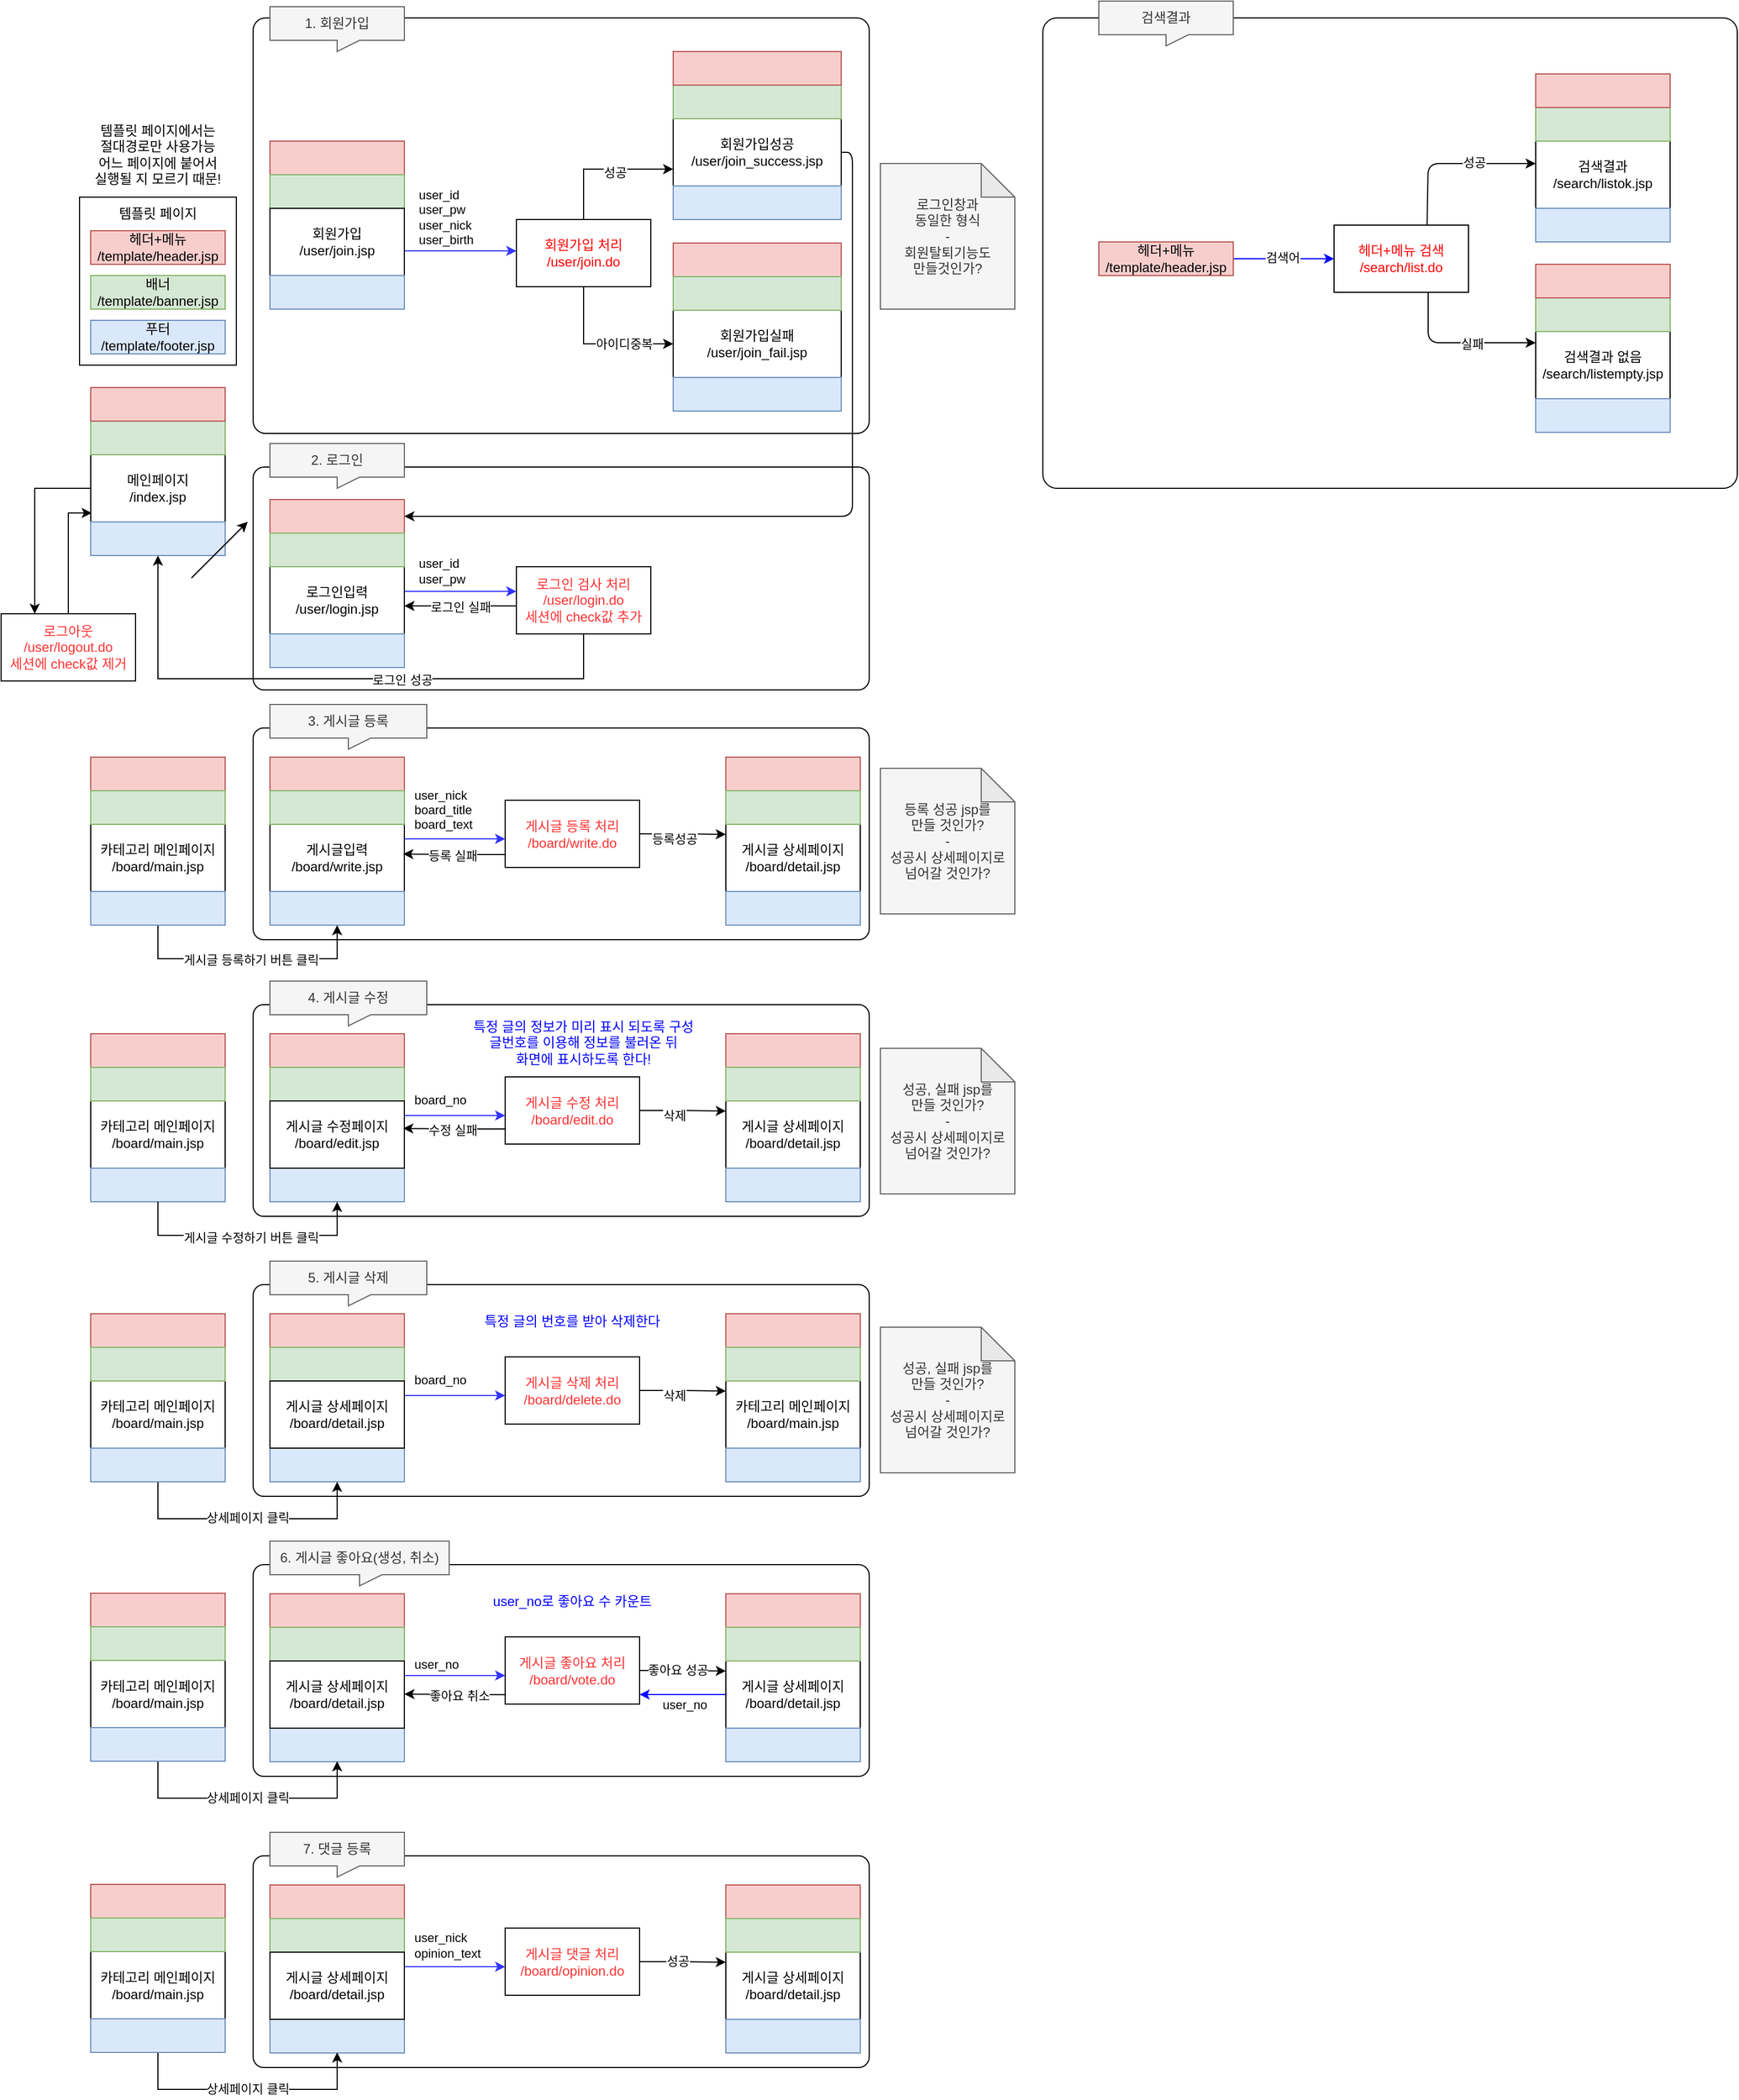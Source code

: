 <mxfile version="14.1.9" type="github">
  <diagram id="ZsBfRqcbH99QROAvJv4S" name="Page-1">
    <mxGraphModel dx="1248" dy="706" grid="1" gridSize="10" guides="1" tooltips="1" connect="1" arrows="1" fold="1" page="1" pageScale="1" pageWidth="1654" pageHeight="2336" math="0" shadow="0">
      <root>
        <mxCell id="0" />
        <mxCell id="1" parent="0" />
        <mxCell id="gZ8JV7jaEIuzKvq_sZsB-1" value="" style="rounded=0;whiteSpace=wrap;html=1;" parent="1" vertex="1">
          <mxGeometry x="100" y="190" width="140" height="150" as="geometry" />
        </mxCell>
        <mxCell id="gZ8JV7jaEIuzKvq_sZsB-2" value="헤더+메뉴&lt;br&gt;/template/header.jsp" style="rounded=0;whiteSpace=wrap;html=1;fillColor=#f8cecc;strokeColor=#b85450;" parent="1" vertex="1">
          <mxGeometry x="110" y="220" width="120" height="30" as="geometry" />
        </mxCell>
        <mxCell id="gZ8JV7jaEIuzKvq_sZsB-3" value="배너&lt;br&gt;/template/banner.jsp" style="rounded=0;whiteSpace=wrap;html=1;fillColor=#d5e8d4;strokeColor=#82b366;" parent="1" vertex="1">
          <mxGeometry x="110" y="260" width="120" height="30" as="geometry" />
        </mxCell>
        <mxCell id="gZ8JV7jaEIuzKvq_sZsB-4" value="푸터&lt;br&gt;/template/footer.jsp" style="rounded=0;whiteSpace=wrap;html=1;fillColor=#dae8fc;strokeColor=#6c8ebf;" parent="1" vertex="1">
          <mxGeometry x="110" y="300" width="120" height="30" as="geometry" />
        </mxCell>
        <mxCell id="gZ8JV7jaEIuzKvq_sZsB-5" value="템플릿 페이지" style="text;html=1;strokeColor=none;fillColor=none;align=center;verticalAlign=middle;whiteSpace=wrap;rounded=0;" parent="1" vertex="1">
          <mxGeometry x="130" y="195" width="80" height="20" as="geometry" />
        </mxCell>
        <mxCell id="gZ8JV7jaEIuzKvq_sZsB-6" value="템플릿 페이지에서는 &lt;br&gt;절대경로만 사용가능&lt;br&gt;어느 페이지에 붙어서&lt;br&gt;실행될 지 모르기 때문!" style="text;html=1;strokeColor=none;fillColor=none;align=center;verticalAlign=middle;whiteSpace=wrap;rounded=0;" parent="1" vertex="1">
          <mxGeometry x="100" y="120" width="140" height="64" as="geometry" />
        </mxCell>
        <mxCell id="gZ8JV7jaEIuzKvq_sZsB-26" value="" style="rounded=1;whiteSpace=wrap;html=1;strokeColor=#000000;fontColor=#000000;align=left;arcSize=5;" parent="1" vertex="1">
          <mxGeometry x="255" y="431" width="550" height="199" as="geometry" />
        </mxCell>
        <mxCell id="gZ8JV7jaEIuzKvq_sZsB-27" value="" style="rounded=1;whiteSpace=wrap;html=1;fontColor=#000000;align=left;arcSize=3;" parent="1" vertex="1">
          <mxGeometry x="255" y="30" width="550" height="371" as="geometry" />
        </mxCell>
        <mxCell id="Q_RiHQRkNLUOGxZIeMUj-3" style="edgeStyle=orthogonalEdgeStyle;rounded=0;orthogonalLoop=1;jettySize=auto;html=1;exitX=0;exitY=0.5;exitDx=0;exitDy=0;entryX=0.25;entryY=0;entryDx=0;entryDy=0;" parent="1" source="gZ8JV7jaEIuzKvq_sZsB-29" target="Q_RiHQRkNLUOGxZIeMUj-1" edge="1">
          <mxGeometry relative="1" as="geometry" />
        </mxCell>
        <mxCell id="gZ8JV7jaEIuzKvq_sZsB-29" value="메인페이지&lt;br&gt;/index.jsp" style="rounded=0;whiteSpace=wrap;html=1;" parent="1" vertex="1">
          <mxGeometry x="110" y="420" width="120" height="60" as="geometry" />
        </mxCell>
        <mxCell id="gZ8JV7jaEIuzKvq_sZsB-30" value="" style="edgeStyle=orthogonalEdgeStyle;rounded=0;orthogonalLoop=1;jettySize=auto;html=1;strokeColor=#3333FF;" parent="1" edge="1">
          <mxGeometry relative="1" as="geometry">
            <mxPoint x="390" y="238" as="sourcePoint" />
            <mxPoint x="490" y="238" as="targetPoint" />
          </mxGeometry>
        </mxCell>
        <mxCell id="gZ8JV7jaEIuzKvq_sZsB-31" value="user_id&lt;br&gt;user_pw&lt;br&gt;user_nick&lt;br&gt;user_birth" style="edgeLabel;html=1;align=left;verticalAlign=middle;resizable=0;points=[];" parent="gZ8JV7jaEIuzKvq_sZsB-30" vertex="1" connectable="0">
          <mxGeometry x="0.345" y="-1" relative="1" as="geometry">
            <mxPoint x="-56.9" y="-31" as="offset" />
          </mxGeometry>
        </mxCell>
        <mxCell id="gZ8JV7jaEIuzKvq_sZsB-33" value="" style="rounded=0;whiteSpace=wrap;html=1;fillColor=#d5e8d4;strokeColor=#82b366;" parent="1" vertex="1">
          <mxGeometry x="110" y="390" width="120" height="30" as="geometry" />
        </mxCell>
        <mxCell id="gZ8JV7jaEIuzKvq_sZsB-35" value="" style="rounded=0;whiteSpace=wrap;html=1;fillColor=#dae8fc;strokeColor=#6c8ebf;" parent="1" vertex="1">
          <mxGeometry x="110" y="480" width="120" height="30" as="geometry" />
        </mxCell>
        <mxCell id="gZ8JV7jaEIuzKvq_sZsB-40" value="" style="edgeStyle=orthogonalEdgeStyle;rounded=0;orthogonalLoop=1;jettySize=auto;html=1;fontColor=#000000;exitX=0.5;exitY=1;exitDx=0;exitDy=0;entryX=0;entryY=0.5;entryDx=0;entryDy=0;" parent="1" source="gZ8JV7jaEIuzKvq_sZsB-42" target="gZ8JV7jaEIuzKvq_sZsB-47" edge="1">
          <mxGeometry relative="1" as="geometry">
            <Array as="points">
              <mxPoint x="550" y="321" />
            </Array>
          </mxGeometry>
        </mxCell>
        <mxCell id="gZ8JV7jaEIuzKvq_sZsB-41" value="아이디중복" style="edgeLabel;html=1;align=center;verticalAlign=middle;resizable=0;points=[];fontColor=#000000;" parent="gZ8JV7jaEIuzKvq_sZsB-40" vertex="1" connectable="0">
          <mxGeometry x="0.397" relative="1" as="geometry">
            <mxPoint x="-4.45" as="offset" />
          </mxGeometry>
        </mxCell>
        <mxCell id="gZ8JV7jaEIuzKvq_sZsB-65" style="edgeStyle=orthogonalEdgeStyle;rounded=0;orthogonalLoop=1;jettySize=auto;html=1;exitX=0.5;exitY=0;exitDx=0;exitDy=0;entryX=0;entryY=0.75;entryDx=0;entryDy=0;" parent="1" source="gZ8JV7jaEIuzKvq_sZsB-42" target="gZ8JV7jaEIuzKvq_sZsB-44" edge="1">
          <mxGeometry relative="1" as="geometry" />
        </mxCell>
        <mxCell id="gZ8JV7jaEIuzKvq_sZsB-66" value="성공" style="edgeLabel;html=1;align=center;verticalAlign=middle;resizable=0;points=[];" parent="gZ8JV7jaEIuzKvq_sZsB-65" vertex="1" connectable="0">
          <mxGeometry x="0.168" y="-3" relative="1" as="geometry">
            <mxPoint as="offset" />
          </mxGeometry>
        </mxCell>
        <mxCell id="gZ8JV7jaEIuzKvq_sZsB-42" value="회원가입 처리&lt;br&gt;/user/join.do" style="rounded=0;whiteSpace=wrap;html=1;fontColor=#FF0000;" parent="1" vertex="1">
          <mxGeometry x="490" y="210" width="120" height="60" as="geometry" />
        </mxCell>
        <mxCell id="gZ8JV7jaEIuzKvq_sZsB-44" value="회원가입성공&lt;br&gt;/user/join_success.jsp" style="rounded=0;whiteSpace=wrap;html=1;" parent="1" vertex="1">
          <mxGeometry x="630" y="120" width="150" height="60" as="geometry" />
        </mxCell>
        <mxCell id="gZ8JV7jaEIuzKvq_sZsB-45" value="" style="rounded=0;whiteSpace=wrap;html=1;fillColor=#d5e8d4;strokeColor=#82b366;" parent="1" vertex="1">
          <mxGeometry x="630" y="90" width="150" height="30" as="geometry" />
        </mxCell>
        <mxCell id="gZ8JV7jaEIuzKvq_sZsB-46" value="" style="rounded=0;whiteSpace=wrap;html=1;fillColor=#dae8fc;strokeColor=#6c8ebf;" parent="1" vertex="1">
          <mxGeometry x="630" y="180" width="150" height="30" as="geometry" />
        </mxCell>
        <mxCell id="gZ8JV7jaEIuzKvq_sZsB-47" value="회원가입실패&lt;br&gt;/user/join_fail.jsp" style="rounded=0;whiteSpace=wrap;html=1;" parent="1" vertex="1">
          <mxGeometry x="630" y="291" width="150" height="60" as="geometry" />
        </mxCell>
        <mxCell id="gZ8JV7jaEIuzKvq_sZsB-48" value="" style="rounded=0;whiteSpace=wrap;html=1;fillColor=#f8cecc;strokeColor=#b85450;" parent="1" vertex="1">
          <mxGeometry x="630" y="231" width="150" height="30" as="geometry" />
        </mxCell>
        <mxCell id="gZ8JV7jaEIuzKvq_sZsB-49" value="" style="rounded=0;whiteSpace=wrap;html=1;fillColor=#dae8fc;strokeColor=#6c8ebf;" parent="1" vertex="1">
          <mxGeometry x="630" y="351" width="150" height="30" as="geometry" />
        </mxCell>
        <mxCell id="gZ8JV7jaEIuzKvq_sZsB-52" value="" style="rounded=0;whiteSpace=wrap;html=1;fillColor=#f8cecc;strokeColor=#b85450;" parent="1" vertex="1">
          <mxGeometry x="270" y="460" width="120" height="30" as="geometry" />
        </mxCell>
        <mxCell id="gZ8JV7jaEIuzKvq_sZsB-53" value="" style="edgeStyle=orthogonalEdgeStyle;rounded=0;orthogonalLoop=1;jettySize=auto;html=1;strokeColor=#3333FF;" parent="1" edge="1">
          <mxGeometry relative="1" as="geometry">
            <mxPoint x="390" y="542" as="sourcePoint" />
            <mxPoint x="490" y="542" as="targetPoint" />
            <Array as="points">
              <mxPoint x="450" y="542" />
              <mxPoint x="450" y="542" />
            </Array>
          </mxGeometry>
        </mxCell>
        <mxCell id="gZ8JV7jaEIuzKvq_sZsB-54" value="user_id&lt;br&gt;user_pw" style="edgeLabel;html=1;align=left;verticalAlign=middle;resizable=0;points=[];" parent="gZ8JV7jaEIuzKvq_sZsB-53" vertex="1" connectable="0">
          <mxGeometry x="-0.193" y="-1" relative="1" as="geometry">
            <mxPoint x="-30" y="-19" as="offset" />
          </mxGeometry>
        </mxCell>
        <mxCell id="gZ8JV7jaEIuzKvq_sZsB-55" value="로그인입력&lt;br&gt;/user/login.jsp" style="rounded=0;whiteSpace=wrap;html=1;" parent="1" vertex="1">
          <mxGeometry x="270" y="520" width="120" height="60" as="geometry" />
        </mxCell>
        <mxCell id="gZ8JV7jaEIuzKvq_sZsB-56" value="" style="rounded=0;whiteSpace=wrap;html=1;fillColor=#dae8fc;strokeColor=#6c8ebf;" parent="1" vertex="1">
          <mxGeometry x="270" y="580" width="120" height="30" as="geometry" />
        </mxCell>
        <mxCell id="gZ8JV7jaEIuzKvq_sZsB-57" value="" style="edgeStyle=orthogonalEdgeStyle;rounded=0;orthogonalLoop=1;jettySize=auto;html=1;fontColor=#000000;entryX=0.5;entryY=1;entryDx=0;entryDy=0;exitX=0.5;exitY=1;exitDx=0;exitDy=0;" parent="1" source="gZ8JV7jaEIuzKvq_sZsB-60" target="gZ8JV7jaEIuzKvq_sZsB-35" edge="1">
          <mxGeometry relative="1" as="geometry">
            <Array as="points">
              <mxPoint x="550" y="620" />
              <mxPoint x="170" y="620" />
            </Array>
          </mxGeometry>
        </mxCell>
        <mxCell id="gZ8JV7jaEIuzKvq_sZsB-58" value="로그인 성공" style="edgeLabel;html=1;align=center;verticalAlign=middle;resizable=0;points=[];fontColor=#000000;" parent="gZ8JV7jaEIuzKvq_sZsB-57" vertex="1" connectable="0">
          <mxGeometry x="-0.236" y="1" relative="1" as="geometry">
            <mxPoint as="offset" />
          </mxGeometry>
        </mxCell>
        <mxCell id="gZ8JV7jaEIuzKvq_sZsB-81" style="edgeStyle=orthogonalEdgeStyle;rounded=0;orthogonalLoop=1;jettySize=auto;html=1;exitX=0;exitY=0.5;exitDx=0;exitDy=0;entryX=1;entryY=0.5;entryDx=0;entryDy=0;" parent="1" edge="1">
          <mxGeometry relative="1" as="geometry">
            <mxPoint x="490" y="555" as="sourcePoint" />
            <mxPoint x="390" y="555" as="targetPoint" />
          </mxGeometry>
        </mxCell>
        <mxCell id="gZ8JV7jaEIuzKvq_sZsB-82" value="로그인 실패" style="edgeLabel;html=1;align=center;verticalAlign=middle;resizable=0;points=[];" parent="gZ8JV7jaEIuzKvq_sZsB-81" vertex="1" connectable="0">
          <mxGeometry x="-0.28" y="2" relative="1" as="geometry">
            <mxPoint x="-14" y="-1" as="offset" />
          </mxGeometry>
        </mxCell>
        <mxCell id="gZ8JV7jaEIuzKvq_sZsB-60" value="로그인 검사 처리&lt;br&gt;/user/login.do&lt;br&gt;세션에 check값 추가" style="rounded=0;whiteSpace=wrap;html=1;fontColor=#FF3333;" parent="1" vertex="1">
          <mxGeometry x="490" y="520" width="120" height="60" as="geometry" />
        </mxCell>
        <mxCell id="gZ8JV7jaEIuzKvq_sZsB-61" value="" style="rounded=0;whiteSpace=wrap;html=1;fillColor=#f8cecc;strokeColor=#b85450;" parent="1" vertex="1">
          <mxGeometry x="630" y="60" width="150" height="30" as="geometry" />
        </mxCell>
        <mxCell id="gZ8JV7jaEIuzKvq_sZsB-62" value="" style="rounded=0;whiteSpace=wrap;html=1;fillColor=#d5e8d4;strokeColor=#82b366;" parent="1" vertex="1">
          <mxGeometry x="630" y="261" width="150" height="30" as="geometry" />
        </mxCell>
        <mxCell id="gZ8JV7jaEIuzKvq_sZsB-63" value="" style="rounded=0;whiteSpace=wrap;html=1;fillColor=#f8cecc;strokeColor=#b85450;" parent="1" vertex="1">
          <mxGeometry x="110" y="360" width="120" height="30" as="geometry" />
        </mxCell>
        <mxCell id="gZ8JV7jaEIuzKvq_sZsB-67" value="" style="rounded=0;whiteSpace=wrap;html=1;fillColor=#f8cecc;strokeColor=#b85450;" parent="1" vertex="1">
          <mxGeometry x="270" y="140" width="120" height="30" as="geometry" />
        </mxCell>
        <mxCell id="gZ8JV7jaEIuzKvq_sZsB-68" value="" style="rounded=0;whiteSpace=wrap;html=1;fillColor=#d5e8d4;strokeColor=#82b366;" parent="1" vertex="1">
          <mxGeometry x="270" y="170" width="120" height="30" as="geometry" />
        </mxCell>
        <mxCell id="gZ8JV7jaEIuzKvq_sZsB-69" value="회원가입&lt;br&gt;/user/join.jsp" style="rounded=0;whiteSpace=wrap;html=1;" parent="1" vertex="1">
          <mxGeometry x="270" y="200" width="120" height="60" as="geometry" />
        </mxCell>
        <mxCell id="gZ8JV7jaEIuzKvq_sZsB-70" value="" style="rounded=0;whiteSpace=wrap;html=1;fillColor=#dae8fc;strokeColor=#6c8ebf;" parent="1" vertex="1">
          <mxGeometry x="270" y="260" width="120" height="30" as="geometry" />
        </mxCell>
        <mxCell id="gZ8JV7jaEIuzKvq_sZsB-72" value="1. 회원가입" style="shape=callout;whiteSpace=wrap;html=1;perimeter=calloutPerimeter;align=center;fillColor=#f5f5f5;strokeColor=#666666;fontColor=#333333;position2=0.5;size=10;position=0.5;" parent="1" vertex="1">
          <mxGeometry x="270" y="20" width="120" height="40" as="geometry" />
        </mxCell>
        <mxCell id="gZ8JV7jaEIuzKvq_sZsB-73" value="2. 로그인" style="shape=callout;whiteSpace=wrap;html=1;perimeter=calloutPerimeter;align=center;fillColor=#f5f5f5;strokeColor=#666666;fontColor=#333333;position2=0.5;size=10;position=0.5;" parent="1" vertex="1">
          <mxGeometry x="270" y="410" width="120" height="40" as="geometry" />
        </mxCell>
        <mxCell id="gZ8JV7jaEIuzKvq_sZsB-74" value="" style="rounded=1;whiteSpace=wrap;html=1;strokeColor=#000000;fontColor=#000000;align=left;arcSize=5;" parent="1" vertex="1">
          <mxGeometry x="255" y="664" width="550" height="189" as="geometry" />
        </mxCell>
        <mxCell id="gZ8JV7jaEIuzKvq_sZsB-75" value="3. 게시글 등록" style="shape=callout;whiteSpace=wrap;html=1;perimeter=calloutPerimeter;align=center;fillColor=#f5f5f5;strokeColor=#666666;fontColor=#333333;position2=0.5;size=10;position=0.5;" parent="1" vertex="1">
          <mxGeometry x="270" y="643" width="140" height="40" as="geometry" />
        </mxCell>
        <mxCell id="gZ8JV7jaEIuzKvq_sZsB-76" value="" style="rounded=0;whiteSpace=wrap;html=1;fillColor=#d5e8d4;strokeColor=#82b366;" parent="1" vertex="1">
          <mxGeometry x="270" y="490" width="120" height="30" as="geometry" />
        </mxCell>
        <mxCell id="gZ8JV7jaEIuzKvq_sZsB-79" value="" style="endArrow=classic;html=1;entryX=1;entryY=0.5;entryDx=0;entryDy=0;exitX=1;exitY=0.5;exitDx=0;exitDy=0;" parent="1" source="gZ8JV7jaEIuzKvq_sZsB-44" target="gZ8JV7jaEIuzKvq_sZsB-52" edge="1">
          <mxGeometry width="50" height="50" relative="1" as="geometry">
            <mxPoint x="470" y="450" as="sourcePoint" />
            <mxPoint x="520" y="400" as="targetPoint" />
            <Array as="points">
              <mxPoint x="790" y="150" />
              <mxPoint x="790" y="475" />
              <mxPoint x="580" y="475" />
            </Array>
          </mxGeometry>
        </mxCell>
        <mxCell id="gZ8JV7jaEIuzKvq_sZsB-83" value="" style="rounded=0;whiteSpace=wrap;html=1;fillColor=#f8cecc;strokeColor=#b85450;" parent="1" vertex="1">
          <mxGeometry x="270" y="690" width="120" height="30" as="geometry" />
        </mxCell>
        <mxCell id="gZ8JV7jaEIuzKvq_sZsB-84" value="게시글입력&lt;br&gt;/board/write.jsp" style="rounded=0;whiteSpace=wrap;html=1;" parent="1" vertex="1">
          <mxGeometry x="270" y="750" width="120" height="60" as="geometry" />
        </mxCell>
        <mxCell id="gZ8JV7jaEIuzKvq_sZsB-85" value="" style="rounded=0;whiteSpace=wrap;html=1;fillColor=#dae8fc;strokeColor=#6c8ebf;" parent="1" vertex="1">
          <mxGeometry x="270" y="810" width="120" height="30" as="geometry" />
        </mxCell>
        <mxCell id="gZ8JV7jaEIuzKvq_sZsB-86" value="" style="rounded=0;whiteSpace=wrap;html=1;fillColor=#d5e8d4;strokeColor=#82b366;" parent="1" vertex="1">
          <mxGeometry x="270" y="720" width="120" height="30" as="geometry" />
        </mxCell>
        <mxCell id="gZ8JV7jaEIuzKvq_sZsB-96" style="edgeStyle=orthogonalEdgeStyle;rounded=0;orthogonalLoop=1;jettySize=auto;html=1;exitX=1;exitY=0.5;exitDx=0;exitDy=0;entryX=0;entryY=0.15;entryDx=0;entryDy=0;entryPerimeter=0;" parent="1" source="gZ8JV7jaEIuzKvq_sZsB-87" target="gZ8JV7jaEIuzKvq_sZsB-91" edge="1">
          <mxGeometry relative="1" as="geometry">
            <Array as="points">
              <mxPoint x="640" y="759" />
              <mxPoint x="640" y="759" />
            </Array>
          </mxGeometry>
        </mxCell>
        <mxCell id="gZ8JV7jaEIuzKvq_sZsB-99" value="등록성공" style="edgeLabel;html=1;align=center;verticalAlign=middle;resizable=0;points=[];" parent="gZ8JV7jaEIuzKvq_sZsB-96" vertex="1" connectable="0">
          <mxGeometry x="-0.205" y="-4" relative="1" as="geometry">
            <mxPoint as="offset" />
          </mxGeometry>
        </mxCell>
        <mxCell id="gZ8JV7jaEIuzKvq_sZsB-87" value="게시글 등록 처리&lt;br&gt;/board/write.do" style="rounded=0;whiteSpace=wrap;html=1;fontColor=#FF3333;" parent="1" vertex="1">
          <mxGeometry x="480" y="728.5" width="120" height="60" as="geometry" />
        </mxCell>
        <mxCell id="gZ8JV7jaEIuzKvq_sZsB-88" value="" style="edgeStyle=orthogonalEdgeStyle;rounded=0;orthogonalLoop=1;jettySize=auto;html=1;strokeColor=#3333FF;" parent="1" edge="1">
          <mxGeometry relative="1" as="geometry">
            <mxPoint x="390" y="763" as="sourcePoint" />
            <mxPoint x="480" y="763" as="targetPoint" />
            <Array as="points">
              <mxPoint x="450" y="763" />
              <mxPoint x="450" y="763" />
            </Array>
          </mxGeometry>
        </mxCell>
        <mxCell id="gZ8JV7jaEIuzKvq_sZsB-89" value="user_nick&lt;br&gt;board_title&lt;br&gt;board_text" style="edgeLabel;html=1;align=left;verticalAlign=middle;resizable=0;points=[];" parent="gZ8JV7jaEIuzKvq_sZsB-88" vertex="1" connectable="0">
          <mxGeometry x="-0.193" y="-1" relative="1" as="geometry">
            <mxPoint x="-30" y="-27" as="offset" />
          </mxGeometry>
        </mxCell>
        <mxCell id="gZ8JV7jaEIuzKvq_sZsB-90" value="" style="rounded=0;whiteSpace=wrap;html=1;fillColor=#f8cecc;strokeColor=#b85450;" parent="1" vertex="1">
          <mxGeometry x="677" y="690" width="120" height="30" as="geometry" />
        </mxCell>
        <mxCell id="gZ8JV7jaEIuzKvq_sZsB-91" value="게시글 상세페이지&lt;br&gt;/board/detail.jsp" style="rounded=0;whiteSpace=wrap;html=1;" parent="1" vertex="1">
          <mxGeometry x="677" y="750" width="120" height="60" as="geometry" />
        </mxCell>
        <mxCell id="gZ8JV7jaEIuzKvq_sZsB-92" value="" style="rounded=0;whiteSpace=wrap;html=1;fillColor=#dae8fc;strokeColor=#6c8ebf;" parent="1" vertex="1">
          <mxGeometry x="677" y="810" width="120" height="30" as="geometry" />
        </mxCell>
        <mxCell id="gZ8JV7jaEIuzKvq_sZsB-93" value="" style="rounded=0;whiteSpace=wrap;html=1;fillColor=#d5e8d4;strokeColor=#82b366;" parent="1" vertex="1">
          <mxGeometry x="677" y="720" width="120" height="30" as="geometry" />
        </mxCell>
        <mxCell id="gZ8JV7jaEIuzKvq_sZsB-101" value="" style="rounded=0;whiteSpace=wrap;html=1;fillColor=#f8cecc;strokeColor=#b85450;" parent="1" vertex="1">
          <mxGeometry x="110" y="690" width="120" height="30" as="geometry" />
        </mxCell>
        <mxCell id="gZ8JV7jaEIuzKvq_sZsB-102" value="카테고리 메인페이지&lt;br&gt;/board/main.jsp" style="rounded=0;whiteSpace=wrap;html=1;" parent="1" vertex="1">
          <mxGeometry x="110" y="750" width="120" height="60" as="geometry" />
        </mxCell>
        <mxCell id="gZ8JV7jaEIuzKvq_sZsB-107" style="edgeStyle=orthogonalEdgeStyle;rounded=0;orthogonalLoop=1;jettySize=auto;html=1;exitX=0.5;exitY=1;exitDx=0;exitDy=0;entryX=0.5;entryY=1;entryDx=0;entryDy=0;" parent="1" source="gZ8JV7jaEIuzKvq_sZsB-103" target="gZ8JV7jaEIuzKvq_sZsB-85" edge="1">
          <mxGeometry relative="1" as="geometry">
            <Array as="points">
              <mxPoint x="170" y="870" />
              <mxPoint x="330" y="870" />
            </Array>
          </mxGeometry>
        </mxCell>
        <mxCell id="gZ8JV7jaEIuzKvq_sZsB-108" value="게시글 등록하기 버튼 클릭" style="edgeLabel;html=1;align=center;verticalAlign=middle;resizable=0;points=[];" parent="gZ8JV7jaEIuzKvq_sZsB-107" vertex="1" connectable="0">
          <mxGeometry x="-0.27" y="-1" relative="1" as="geometry">
            <mxPoint x="32" as="offset" />
          </mxGeometry>
        </mxCell>
        <mxCell id="gZ8JV7jaEIuzKvq_sZsB-103" value="" style="rounded=0;whiteSpace=wrap;html=1;fillColor=#dae8fc;strokeColor=#6c8ebf;" parent="1" vertex="1">
          <mxGeometry x="110" y="810" width="120" height="30" as="geometry" />
        </mxCell>
        <mxCell id="gZ8JV7jaEIuzKvq_sZsB-104" value="" style="rounded=0;whiteSpace=wrap;html=1;fillColor=#d5e8d4;strokeColor=#82b366;" parent="1" vertex="1">
          <mxGeometry x="110" y="720" width="120" height="30" as="geometry" />
        </mxCell>
        <mxCell id="gZ8JV7jaEIuzKvq_sZsB-110" value="로그인창과 &lt;br&gt;동일한 형식&lt;br&gt;-&lt;br&gt;회원탈퇴기능도&lt;br&gt;만들것인가?" style="shape=note;whiteSpace=wrap;html=1;backgroundOutline=1;darkOpacity=0.05;align=center;fillColor=#f5f5f5;strokeColor=#666666;fontColor=#333333;" parent="1" vertex="1">
          <mxGeometry x="815" y="160" width="120" height="130" as="geometry" />
        </mxCell>
        <mxCell id="gZ8JV7jaEIuzKvq_sZsB-133" value="" style="rounded=1;whiteSpace=wrap;html=1;strokeColor=#000000;fontColor=#000000;align=left;arcSize=5;" parent="1" vertex="1">
          <mxGeometry x="255" y="911" width="550" height="189" as="geometry" />
        </mxCell>
        <mxCell id="gZ8JV7jaEIuzKvq_sZsB-134" value="4. 게시글 수정" style="shape=callout;whiteSpace=wrap;html=1;perimeter=calloutPerimeter;align=center;fillColor=#f5f5f5;strokeColor=#666666;fontColor=#333333;position2=0.5;size=10;position=0.5;" parent="1" vertex="1">
          <mxGeometry x="270" y="890" width="140" height="40" as="geometry" />
        </mxCell>
        <mxCell id="gZ8JV7jaEIuzKvq_sZsB-135" value="" style="rounded=0;whiteSpace=wrap;html=1;fillColor=#f8cecc;strokeColor=#b85450;" parent="1" vertex="1">
          <mxGeometry x="270" y="937" width="120" height="30" as="geometry" />
        </mxCell>
        <mxCell id="gZ8JV7jaEIuzKvq_sZsB-137" value="" style="rounded=0;whiteSpace=wrap;html=1;fillColor=#dae8fc;strokeColor=#6c8ebf;" parent="1" vertex="1">
          <mxGeometry x="270" y="1057" width="120" height="30" as="geometry" />
        </mxCell>
        <mxCell id="gZ8JV7jaEIuzKvq_sZsB-138" value="" style="rounded=0;whiteSpace=wrap;html=1;fillColor=#d5e8d4;strokeColor=#82b366;" parent="1" vertex="1">
          <mxGeometry x="270" y="967" width="120" height="30" as="geometry" />
        </mxCell>
        <mxCell id="gZ8JV7jaEIuzKvq_sZsB-139" style="edgeStyle=orthogonalEdgeStyle;rounded=0;orthogonalLoop=1;jettySize=auto;html=1;exitX=1;exitY=0.5;exitDx=0;exitDy=0;entryX=0;entryY=0.15;entryDx=0;entryDy=0;entryPerimeter=0;" parent="1" source="gZ8JV7jaEIuzKvq_sZsB-141" target="gZ8JV7jaEIuzKvq_sZsB-145" edge="1">
          <mxGeometry relative="1" as="geometry">
            <Array as="points">
              <mxPoint x="640" y="1006" />
              <mxPoint x="640" y="1006" />
            </Array>
          </mxGeometry>
        </mxCell>
        <mxCell id="gZ8JV7jaEIuzKvq_sZsB-140" value="삭제" style="edgeLabel;html=1;align=center;verticalAlign=middle;resizable=0;points=[];" parent="gZ8JV7jaEIuzKvq_sZsB-139" vertex="1" connectable="0">
          <mxGeometry x="-0.205" y="-4" relative="1" as="geometry">
            <mxPoint as="offset" />
          </mxGeometry>
        </mxCell>
        <mxCell id="gZ8JV7jaEIuzKvq_sZsB-141" value="게시글 수정 처리&lt;br&gt;/board/edit.do" style="rounded=0;whiteSpace=wrap;html=1;fontColor=#FF3333;" parent="1" vertex="1">
          <mxGeometry x="480" y="975.5" width="120" height="60" as="geometry" />
        </mxCell>
        <mxCell id="gZ8JV7jaEIuzKvq_sZsB-142" value="" style="edgeStyle=orthogonalEdgeStyle;rounded=0;orthogonalLoop=1;jettySize=auto;html=1;strokeColor=#3333FF;" parent="1" edge="1">
          <mxGeometry relative="1" as="geometry">
            <mxPoint x="390" y="1010" as="sourcePoint" />
            <mxPoint x="480" y="1010" as="targetPoint" />
            <Array as="points">
              <mxPoint x="450" y="1010" />
              <mxPoint x="450" y="1010" />
            </Array>
          </mxGeometry>
        </mxCell>
        <mxCell id="gZ8JV7jaEIuzKvq_sZsB-143" value="board_no" style="edgeLabel;html=1;align=left;verticalAlign=middle;resizable=0;points=[];" parent="gZ8JV7jaEIuzKvq_sZsB-142" vertex="1" connectable="0">
          <mxGeometry x="-0.193" y="-1" relative="1" as="geometry">
            <mxPoint x="-30" y="-15" as="offset" />
          </mxGeometry>
        </mxCell>
        <mxCell id="gZ8JV7jaEIuzKvq_sZsB-144" value="" style="rounded=0;whiteSpace=wrap;html=1;fillColor=#f8cecc;strokeColor=#b85450;" parent="1" vertex="1">
          <mxGeometry x="677" y="937" width="120" height="30" as="geometry" />
        </mxCell>
        <mxCell id="gZ8JV7jaEIuzKvq_sZsB-145" value="게시글 상세페이지&lt;br&gt;/board/detail.jsp" style="rounded=0;whiteSpace=wrap;html=1;" parent="1" vertex="1">
          <mxGeometry x="677" y="997" width="120" height="60" as="geometry" />
        </mxCell>
        <mxCell id="gZ8JV7jaEIuzKvq_sZsB-146" value="" style="rounded=0;whiteSpace=wrap;html=1;fillColor=#dae8fc;strokeColor=#6c8ebf;" parent="1" vertex="1">
          <mxGeometry x="677" y="1057" width="120" height="30" as="geometry" />
        </mxCell>
        <mxCell id="gZ8JV7jaEIuzKvq_sZsB-147" value="" style="rounded=0;whiteSpace=wrap;html=1;fillColor=#d5e8d4;strokeColor=#82b366;" parent="1" vertex="1">
          <mxGeometry x="677" y="967" width="120" height="30" as="geometry" />
        </mxCell>
        <mxCell id="gZ8JV7jaEIuzKvq_sZsB-148" value="" style="rounded=0;whiteSpace=wrap;html=1;fillColor=#f8cecc;strokeColor=#b85450;" parent="1" vertex="1">
          <mxGeometry x="110" y="937" width="120" height="30" as="geometry" />
        </mxCell>
        <mxCell id="gZ8JV7jaEIuzKvq_sZsB-149" value="카테고리 메인페이지&lt;br&gt;/board/main.jsp" style="rounded=0;whiteSpace=wrap;html=1;" parent="1" vertex="1">
          <mxGeometry x="110" y="997" width="120" height="60" as="geometry" />
        </mxCell>
        <mxCell id="gZ8JV7jaEIuzKvq_sZsB-152" value="" style="rounded=0;whiteSpace=wrap;html=1;fillColor=#dae8fc;strokeColor=#6c8ebf;" parent="1" vertex="1">
          <mxGeometry x="110" y="1057" width="120" height="30" as="geometry" />
        </mxCell>
        <mxCell id="gZ8JV7jaEIuzKvq_sZsB-153" value="" style="rounded=0;whiteSpace=wrap;html=1;fillColor=#d5e8d4;strokeColor=#82b366;" parent="1" vertex="1">
          <mxGeometry x="110" y="967" width="120" height="30" as="geometry" />
        </mxCell>
        <mxCell id="gZ8JV7jaEIuzKvq_sZsB-154" value="게시글 수정페이지&lt;br&gt;/board/edit.jsp" style="rounded=0;whiteSpace=wrap;html=1;" parent="1" vertex="1">
          <mxGeometry x="270" y="997" width="120" height="60" as="geometry" />
        </mxCell>
        <mxCell id="gZ8JV7jaEIuzKvq_sZsB-155" value="성공, 실패 jsp를&lt;br&gt;만들 것인가?&lt;br&gt;-&lt;br&gt;성공시 상세페이지로&lt;br&gt;넘어갈 것인가?" style="shape=note;whiteSpace=wrap;html=1;backgroundOutline=1;darkOpacity=0.05;align=center;fillColor=#f5f5f5;strokeColor=#666666;fontColor=#333333;" parent="1" vertex="1">
          <mxGeometry x="815" y="950" width="120" height="130" as="geometry" />
        </mxCell>
        <mxCell id="gZ8JV7jaEIuzKvq_sZsB-156" value="등록 성공 jsp를&lt;br&gt;만들 것인가?&lt;br&gt;-&lt;br&gt;성공시 상세페이지로&lt;br&gt;넘어갈 것인가?" style="shape=note;whiteSpace=wrap;html=1;backgroundOutline=1;darkOpacity=0.05;align=center;fillColor=#f5f5f5;strokeColor=#666666;fontColor=#333333;" parent="1" vertex="1">
          <mxGeometry x="815" y="700" width="120" height="130" as="geometry" />
        </mxCell>
        <mxCell id="gZ8JV7jaEIuzKvq_sZsB-157" value="" style="rounded=1;whiteSpace=wrap;html=1;strokeColor=#000000;fontColor=#000000;align=left;arcSize=5;" parent="1" vertex="1">
          <mxGeometry x="255" y="1161" width="550" height="189" as="geometry" />
        </mxCell>
        <mxCell id="gZ8JV7jaEIuzKvq_sZsB-158" value="5. 게시글 삭제" style="shape=callout;whiteSpace=wrap;html=1;perimeter=calloutPerimeter;align=center;fillColor=#f5f5f5;strokeColor=#666666;fontColor=#333333;position2=0.5;size=10;position=0.5;" parent="1" vertex="1">
          <mxGeometry x="270" y="1140" width="140" height="40" as="geometry" />
        </mxCell>
        <mxCell id="gZ8JV7jaEIuzKvq_sZsB-159" value="" style="rounded=0;whiteSpace=wrap;html=1;fillColor=#f8cecc;strokeColor=#b85450;" parent="1" vertex="1">
          <mxGeometry x="270" y="1187" width="120" height="30" as="geometry" />
        </mxCell>
        <mxCell id="gZ8JV7jaEIuzKvq_sZsB-160" value="" style="rounded=0;whiteSpace=wrap;html=1;fillColor=#dae8fc;strokeColor=#6c8ebf;" parent="1" vertex="1">
          <mxGeometry x="270" y="1307" width="120" height="30" as="geometry" />
        </mxCell>
        <mxCell id="gZ8JV7jaEIuzKvq_sZsB-161" value="" style="rounded=0;whiteSpace=wrap;html=1;fillColor=#d5e8d4;strokeColor=#82b366;" parent="1" vertex="1">
          <mxGeometry x="270" y="1217" width="120" height="30" as="geometry" />
        </mxCell>
        <mxCell id="gZ8JV7jaEIuzKvq_sZsB-162" style="edgeStyle=orthogonalEdgeStyle;rounded=0;orthogonalLoop=1;jettySize=auto;html=1;exitX=1;exitY=0.5;exitDx=0;exitDy=0;entryX=0;entryY=0.15;entryDx=0;entryDy=0;entryPerimeter=0;" parent="1" source="gZ8JV7jaEIuzKvq_sZsB-164" target="gZ8JV7jaEIuzKvq_sZsB-168" edge="1">
          <mxGeometry relative="1" as="geometry">
            <Array as="points">
              <mxPoint x="640" y="1256" />
              <mxPoint x="640" y="1256" />
            </Array>
          </mxGeometry>
        </mxCell>
        <mxCell id="gZ8JV7jaEIuzKvq_sZsB-163" value="삭제" style="edgeLabel;html=1;align=center;verticalAlign=middle;resizable=0;points=[];" parent="gZ8JV7jaEIuzKvq_sZsB-162" vertex="1" connectable="0">
          <mxGeometry x="-0.205" y="-4" relative="1" as="geometry">
            <mxPoint as="offset" />
          </mxGeometry>
        </mxCell>
        <mxCell id="gZ8JV7jaEIuzKvq_sZsB-164" value="게시글 삭제 처리&lt;br&gt;/board/delete.do" style="rounded=0;whiteSpace=wrap;html=1;fontColor=#FF3333;" parent="1" vertex="1">
          <mxGeometry x="480" y="1225.5" width="120" height="60" as="geometry" />
        </mxCell>
        <mxCell id="gZ8JV7jaEIuzKvq_sZsB-165" value="" style="edgeStyle=orthogonalEdgeStyle;rounded=0;orthogonalLoop=1;jettySize=auto;html=1;strokeColor=#3333FF;" parent="1" edge="1">
          <mxGeometry relative="1" as="geometry">
            <mxPoint x="390" y="1260" as="sourcePoint" />
            <mxPoint x="480" y="1260" as="targetPoint" />
            <Array as="points">
              <mxPoint x="450" y="1260" />
              <mxPoint x="450" y="1260" />
            </Array>
          </mxGeometry>
        </mxCell>
        <mxCell id="gZ8JV7jaEIuzKvq_sZsB-166" value="board_no" style="edgeLabel;html=1;align=left;verticalAlign=middle;resizable=0;points=[];" parent="gZ8JV7jaEIuzKvq_sZsB-165" vertex="1" connectable="0">
          <mxGeometry x="-0.193" y="-1" relative="1" as="geometry">
            <mxPoint x="-30" y="-15" as="offset" />
          </mxGeometry>
        </mxCell>
        <mxCell id="gZ8JV7jaEIuzKvq_sZsB-167" value="" style="rounded=0;whiteSpace=wrap;html=1;fillColor=#f8cecc;strokeColor=#b85450;" parent="1" vertex="1">
          <mxGeometry x="677" y="1187" width="120" height="30" as="geometry" />
        </mxCell>
        <mxCell id="gZ8JV7jaEIuzKvq_sZsB-168" value="&lt;span&gt;카테고리 메인페이지&lt;/span&gt;&lt;br&gt;&lt;span&gt;/board/main.jsp&lt;/span&gt;" style="rounded=0;whiteSpace=wrap;html=1;" parent="1" vertex="1">
          <mxGeometry x="677" y="1247" width="120" height="60" as="geometry" />
        </mxCell>
        <mxCell id="gZ8JV7jaEIuzKvq_sZsB-169" value="" style="rounded=0;whiteSpace=wrap;html=1;fillColor=#dae8fc;strokeColor=#6c8ebf;" parent="1" vertex="1">
          <mxGeometry x="677" y="1307" width="120" height="30" as="geometry" />
        </mxCell>
        <mxCell id="gZ8JV7jaEIuzKvq_sZsB-170" value="" style="rounded=0;whiteSpace=wrap;html=1;fillColor=#d5e8d4;strokeColor=#82b366;" parent="1" vertex="1">
          <mxGeometry x="677" y="1217" width="120" height="30" as="geometry" />
        </mxCell>
        <mxCell id="gZ8JV7jaEIuzKvq_sZsB-171" value="" style="rounded=0;whiteSpace=wrap;html=1;fillColor=#f8cecc;strokeColor=#b85450;" parent="1" vertex="1">
          <mxGeometry x="110" y="1187" width="120" height="30" as="geometry" />
        </mxCell>
        <mxCell id="gZ8JV7jaEIuzKvq_sZsB-172" value="카테고리 메인페이지&lt;br&gt;/board/main.jsp" style="rounded=0;whiteSpace=wrap;html=1;" parent="1" vertex="1">
          <mxGeometry x="110" y="1247" width="120" height="60" as="geometry" />
        </mxCell>
        <mxCell id="Q_RiHQRkNLUOGxZIeMUj-7" style="edgeStyle=orthogonalEdgeStyle;rounded=0;orthogonalLoop=1;jettySize=auto;html=1;exitX=0.5;exitY=1;exitDx=0;exitDy=0;entryX=0.5;entryY=1;entryDx=0;entryDy=0;" parent="1" source="gZ8JV7jaEIuzKvq_sZsB-173" target="gZ8JV7jaEIuzKvq_sZsB-160" edge="1">
          <mxGeometry relative="1" as="geometry">
            <Array as="points">
              <mxPoint x="170" y="1370" />
              <mxPoint x="330" y="1370" />
            </Array>
          </mxGeometry>
        </mxCell>
        <mxCell id="Q_RiHQRkNLUOGxZIeMUj-8" value="상세페이지 클릭" style="edgeLabel;html=1;align=center;verticalAlign=middle;resizable=0;points=[];" parent="Q_RiHQRkNLUOGxZIeMUj-7" vertex="1" connectable="0">
          <mxGeometry x="0.203" y="1" relative="1" as="geometry">
            <mxPoint x="-23" as="offset" />
          </mxGeometry>
        </mxCell>
        <mxCell id="gZ8JV7jaEIuzKvq_sZsB-173" value="" style="rounded=0;whiteSpace=wrap;html=1;fillColor=#dae8fc;strokeColor=#6c8ebf;" parent="1" vertex="1">
          <mxGeometry x="110" y="1307" width="120" height="30" as="geometry" />
        </mxCell>
        <mxCell id="gZ8JV7jaEIuzKvq_sZsB-174" value="" style="rounded=0;whiteSpace=wrap;html=1;fillColor=#d5e8d4;strokeColor=#82b366;" parent="1" vertex="1">
          <mxGeometry x="110" y="1217" width="120" height="30" as="geometry" />
        </mxCell>
        <mxCell id="gZ8JV7jaEIuzKvq_sZsB-175" value="게시글 상세페이지&lt;br&gt;/board/detail.jsp" style="rounded=0;whiteSpace=wrap;html=1;" parent="1" vertex="1">
          <mxGeometry x="270" y="1247" width="120" height="60" as="geometry" />
        </mxCell>
        <mxCell id="gZ8JV7jaEIuzKvq_sZsB-176" value="성공, 실패 jsp를&lt;br&gt;만들 것인가?&lt;br&gt;-&lt;br&gt;성공시 상세페이지로&lt;br&gt;넘어갈 것인가?" style="shape=note;whiteSpace=wrap;html=1;backgroundOutline=1;darkOpacity=0.05;align=center;fillColor=#f5f5f5;strokeColor=#666666;fontColor=#333333;" parent="1" vertex="1">
          <mxGeometry x="815" y="1199" width="120" height="130" as="geometry" />
        </mxCell>
        <mxCell id="gZ8JV7jaEIuzKvq_sZsB-177" style="edgeStyle=orthogonalEdgeStyle;rounded=0;orthogonalLoop=1;jettySize=auto;html=1;exitX=0.5;exitY=1;exitDx=0;exitDy=0;entryX=0.5;entryY=1;entryDx=0;entryDy=0;" parent="1" edge="1">
          <mxGeometry relative="1" as="geometry">
            <mxPoint x="170" y="1087" as="sourcePoint" />
            <mxPoint x="330" y="1087" as="targetPoint" />
            <Array as="points">
              <mxPoint x="170" y="1117" />
              <mxPoint x="330" y="1117" />
            </Array>
          </mxGeometry>
        </mxCell>
        <mxCell id="gZ8JV7jaEIuzKvq_sZsB-178" value="게시글 수정하기 버튼 클릭" style="edgeLabel;html=1;align=center;verticalAlign=middle;resizable=0;points=[];" parent="gZ8JV7jaEIuzKvq_sZsB-177" vertex="1" connectable="0">
          <mxGeometry x="-0.27" y="-1" relative="1" as="geometry">
            <mxPoint x="32" y="1" as="offset" />
          </mxGeometry>
        </mxCell>
        <mxCell id="gZ8JV7jaEIuzKvq_sZsB-179" style="edgeStyle=orthogonalEdgeStyle;rounded=0;orthogonalLoop=1;jettySize=auto;html=1;entryX=1;entryY=0.5;entryDx=0;entryDy=0;" parent="1" edge="1">
          <mxGeometry relative="1" as="geometry">
            <mxPoint x="480" y="777" as="sourcePoint" />
            <mxPoint x="389" y="776.5" as="targetPoint" />
            <Array as="points">
              <mxPoint x="435" y="777" />
            </Array>
          </mxGeometry>
        </mxCell>
        <mxCell id="gZ8JV7jaEIuzKvq_sZsB-180" value="등록 실패" style="edgeLabel;html=1;align=center;verticalAlign=middle;resizable=0;points=[];" parent="gZ8JV7jaEIuzKvq_sZsB-179" vertex="1" connectable="0">
          <mxGeometry x="-0.28" y="2" relative="1" as="geometry">
            <mxPoint x="-14" y="-1" as="offset" />
          </mxGeometry>
        </mxCell>
        <mxCell id="gZ8JV7jaEIuzKvq_sZsB-181" style="edgeStyle=orthogonalEdgeStyle;rounded=0;orthogonalLoop=1;jettySize=auto;html=1;entryX=1;entryY=0.5;entryDx=0;entryDy=0;" parent="1" edge="1">
          <mxGeometry relative="1" as="geometry">
            <mxPoint x="480" y="1022" as="sourcePoint" />
            <mxPoint x="389" y="1021.5" as="targetPoint" />
            <Array as="points">
              <mxPoint x="435" y="1022" />
            </Array>
          </mxGeometry>
        </mxCell>
        <mxCell id="gZ8JV7jaEIuzKvq_sZsB-182" value="수정 실패" style="edgeLabel;html=1;align=center;verticalAlign=middle;resizable=0;points=[];" parent="gZ8JV7jaEIuzKvq_sZsB-181" vertex="1" connectable="0">
          <mxGeometry x="-0.28" y="2" relative="1" as="geometry">
            <mxPoint x="-14" y="-1" as="offset" />
          </mxGeometry>
        </mxCell>
        <mxCell id="gZ8JV7jaEIuzKvq_sZsB-183" value="특정 글의 정보가 미리 표시 되도록 구성&lt;br&gt;글번호를 이용해 정보를 불러온 뒤&lt;br&gt;화면에 표시하도록 한다!" style="text;html=1;strokeColor=none;fillColor=none;align=center;verticalAlign=middle;whiteSpace=wrap;rounded=0;fontStyle=0;fontColor=#0000FF;" parent="1" vertex="1">
          <mxGeometry x="440" y="913" width="220" height="64" as="geometry" />
        </mxCell>
        <mxCell id="gZ8JV7jaEIuzKvq_sZsB-185" value="특정 글의 번호를 받아 삭제한다" style="text;html=1;strokeColor=none;fillColor=none;align=center;verticalAlign=middle;whiteSpace=wrap;rounded=0;fontStyle=0;fontColor=#0000FF;" parent="1" vertex="1">
          <mxGeometry x="445" y="1180" width="190" height="28.5" as="geometry" />
        </mxCell>
        <mxCell id="Q_RiHQRkNLUOGxZIeMUj-5" style="edgeStyle=orthogonalEdgeStyle;rounded=0;orthogonalLoop=1;jettySize=auto;html=1;exitX=0.5;exitY=0;exitDx=0;exitDy=0;entryX=0.008;entryY=0.867;entryDx=0;entryDy=0;entryPerimeter=0;" parent="1" source="Q_RiHQRkNLUOGxZIeMUj-1" target="gZ8JV7jaEIuzKvq_sZsB-29" edge="1">
          <mxGeometry relative="1" as="geometry" />
        </mxCell>
        <mxCell id="Q_RiHQRkNLUOGxZIeMUj-1" value="로그아웃&lt;br&gt;/user/logout.do&lt;br&gt;세션에 check값 제거" style="rounded=0;whiteSpace=wrap;html=1;fontColor=#FF3333;" parent="1" vertex="1">
          <mxGeometry x="30" y="562" width="120" height="60" as="geometry" />
        </mxCell>
        <mxCell id="Q_RiHQRkNLUOGxZIeMUj-2" value="" style="endArrow=classic;html=1;" parent="1" edge="1">
          <mxGeometry width="50" height="50" relative="1" as="geometry">
            <mxPoint x="200" y="530" as="sourcePoint" />
            <mxPoint x="250" y="480" as="targetPoint" />
          </mxGeometry>
        </mxCell>
        <mxCell id="Q_RiHQRkNLUOGxZIeMUj-4" value="" style="endArrow=classic;html=1;" parent="1" edge="1">
          <mxGeometry width="50" height="50" relative="1" as="geometry">
            <mxPoint x="200" y="530" as="sourcePoint" />
            <mxPoint x="250" y="480" as="targetPoint" />
          </mxGeometry>
        </mxCell>
        <mxCell id="Q_RiHQRkNLUOGxZIeMUj-9" value="" style="rounded=1;whiteSpace=wrap;html=1;strokeColor=#000000;fontColor=#000000;align=left;arcSize=5;" parent="1" vertex="1">
          <mxGeometry x="255" y="1411" width="550" height="189" as="geometry" />
        </mxCell>
        <mxCell id="Q_RiHQRkNLUOGxZIeMUj-10" value="6. 게시글 좋아요(생성, 취소)" style="shape=callout;whiteSpace=wrap;html=1;perimeter=calloutPerimeter;align=center;fillColor=#f5f5f5;strokeColor=#666666;fontColor=#333333;position2=0.5;size=10;position=0.5;" parent="1" vertex="1">
          <mxGeometry x="270" y="1390" width="160" height="40" as="geometry" />
        </mxCell>
        <mxCell id="Q_RiHQRkNLUOGxZIeMUj-11" value="" style="rounded=0;whiteSpace=wrap;html=1;fillColor=#f8cecc;strokeColor=#b85450;" parent="1" vertex="1">
          <mxGeometry x="270" y="1437" width="120" height="30" as="geometry" />
        </mxCell>
        <mxCell id="Q_RiHQRkNLUOGxZIeMUj-12" value="" style="rounded=0;whiteSpace=wrap;html=1;fillColor=#dae8fc;strokeColor=#6c8ebf;" parent="1" vertex="1">
          <mxGeometry x="270" y="1557" width="120" height="30" as="geometry" />
        </mxCell>
        <mxCell id="Q_RiHQRkNLUOGxZIeMUj-13" value="" style="rounded=0;whiteSpace=wrap;html=1;fillColor=#d5e8d4;strokeColor=#82b366;" parent="1" vertex="1">
          <mxGeometry x="270" y="1467" width="120" height="30" as="geometry" />
        </mxCell>
        <mxCell id="Q_RiHQRkNLUOGxZIeMUj-14" style="edgeStyle=orthogonalEdgeStyle;rounded=0;orthogonalLoop=1;jettySize=auto;html=1;exitX=1;exitY=0.5;exitDx=0;exitDy=0;entryX=0;entryY=0.15;entryDx=0;entryDy=0;entryPerimeter=0;" parent="1" source="Q_RiHQRkNLUOGxZIeMUj-16" target="Q_RiHQRkNLUOGxZIeMUj-20" edge="1">
          <mxGeometry relative="1" as="geometry">
            <Array as="points">
              <mxPoint x="640" y="1506" />
              <mxPoint x="640" y="1506" />
            </Array>
          </mxGeometry>
        </mxCell>
        <mxCell id="Q_RiHQRkNLUOGxZIeMUj-15" value="좋아요 성공" style="edgeLabel;html=1;align=center;verticalAlign=middle;resizable=0;points=[];" parent="Q_RiHQRkNLUOGxZIeMUj-14" vertex="1" connectable="0">
          <mxGeometry x="-0.205" y="-4" relative="1" as="geometry">
            <mxPoint x="3" y="-5" as="offset" />
          </mxGeometry>
        </mxCell>
        <mxCell id="Q_RiHQRkNLUOGxZIeMUj-38" style="edgeStyle=orthogonalEdgeStyle;rounded=0;orthogonalLoop=1;jettySize=auto;html=1;exitX=0;exitY=0.75;exitDx=0;exitDy=0;entryX=1;entryY=0.383;entryDx=0;entryDy=0;entryPerimeter=0;" parent="1" edge="1">
          <mxGeometry relative="1" as="geometry">
            <mxPoint x="480" y="1527.1" as="sourcePoint" />
            <mxPoint x="390" y="1526.58" as="targetPoint" />
            <Array as="points">
              <mxPoint x="390" y="1527" />
            </Array>
          </mxGeometry>
        </mxCell>
        <mxCell id="Q_RiHQRkNLUOGxZIeMUj-39" value="좋아요 취소" style="edgeLabel;html=1;align=center;verticalAlign=middle;resizable=0;points=[];" parent="Q_RiHQRkNLUOGxZIeMUj-38" vertex="1" connectable="0">
          <mxGeometry x="-0.249" y="1" relative="1" as="geometry">
            <mxPoint x="-7" as="offset" />
          </mxGeometry>
        </mxCell>
        <mxCell id="Q_RiHQRkNLUOGxZIeMUj-16" value="게시글 좋아요 처리&lt;br&gt;/board/vote.do" style="rounded=0;whiteSpace=wrap;html=1;fontColor=#FF3333;" parent="1" vertex="1">
          <mxGeometry x="480" y="1475.5" width="120" height="60" as="geometry" />
        </mxCell>
        <mxCell id="Q_RiHQRkNLUOGxZIeMUj-17" value="" style="edgeStyle=orthogonalEdgeStyle;rounded=0;orthogonalLoop=1;jettySize=auto;html=1;strokeColor=#3333FF;" parent="1" edge="1">
          <mxGeometry relative="1" as="geometry">
            <mxPoint x="390" y="1510" as="sourcePoint" />
            <mxPoint x="480" y="1510" as="targetPoint" />
            <Array as="points">
              <mxPoint x="450" y="1510" />
              <mxPoint x="450" y="1510" />
            </Array>
          </mxGeometry>
        </mxCell>
        <mxCell id="Q_RiHQRkNLUOGxZIeMUj-18" value="user_no" style="edgeLabel;html=1;align=left;verticalAlign=middle;resizable=0;points=[];" parent="Q_RiHQRkNLUOGxZIeMUj-17" vertex="1" connectable="0">
          <mxGeometry x="-0.193" y="-1" relative="1" as="geometry">
            <mxPoint x="-30" y="-11" as="offset" />
          </mxGeometry>
        </mxCell>
        <mxCell id="Q_RiHQRkNLUOGxZIeMUj-19" value="" style="rounded=0;whiteSpace=wrap;html=1;fillColor=#f8cecc;strokeColor=#b85450;" parent="1" vertex="1">
          <mxGeometry x="677" y="1437" width="120" height="30" as="geometry" />
        </mxCell>
        <mxCell id="Q_RiHQRkNLUOGxZIeMUj-33" style="edgeStyle=orthogonalEdgeStyle;rounded=0;orthogonalLoop=1;jettySize=auto;html=1;exitX=0;exitY=0.5;exitDx=0;exitDy=0;strokeColor=#0000FF;" parent="1" source="Q_RiHQRkNLUOGxZIeMUj-20" edge="1">
          <mxGeometry relative="1" as="geometry">
            <mxPoint x="600" y="1527" as="targetPoint" />
            <Array as="points">
              <mxPoint x="600" y="1527" />
            </Array>
          </mxGeometry>
        </mxCell>
        <mxCell id="Q_RiHQRkNLUOGxZIeMUj-34" value="user_no" style="edgeLabel;html=1;align=center;verticalAlign=middle;resizable=0;points=[];" parent="Q_RiHQRkNLUOGxZIeMUj-33" vertex="1" connectable="0">
          <mxGeometry x="-0.329" relative="1" as="geometry">
            <mxPoint x="-11" y="8.5" as="offset" />
          </mxGeometry>
        </mxCell>
        <mxCell id="Q_RiHQRkNLUOGxZIeMUj-20" value="게시글 상세페이지&lt;br&gt;/board/detail.jsp" style="rounded=0;whiteSpace=wrap;html=1;" parent="1" vertex="1">
          <mxGeometry x="677" y="1497" width="120" height="60" as="geometry" />
        </mxCell>
        <mxCell id="Q_RiHQRkNLUOGxZIeMUj-21" value="" style="rounded=0;whiteSpace=wrap;html=1;fillColor=#dae8fc;strokeColor=#6c8ebf;" parent="1" vertex="1">
          <mxGeometry x="677" y="1557" width="120" height="30" as="geometry" />
        </mxCell>
        <mxCell id="Q_RiHQRkNLUOGxZIeMUj-22" value="" style="rounded=0;whiteSpace=wrap;html=1;fillColor=#d5e8d4;strokeColor=#82b366;" parent="1" vertex="1">
          <mxGeometry x="677" y="1467" width="120" height="30" as="geometry" />
        </mxCell>
        <mxCell id="Q_RiHQRkNLUOGxZIeMUj-23" value="게시글 상세페이지&lt;br&gt;/board/detail.jsp" style="rounded=0;whiteSpace=wrap;html=1;" parent="1" vertex="1">
          <mxGeometry x="270" y="1497" width="120" height="60" as="geometry" />
        </mxCell>
        <mxCell id="Q_RiHQRkNLUOGxZIeMUj-24" value="user_no로 좋아요 수 카운트" style="text;html=1;strokeColor=none;fillColor=none;align=center;verticalAlign=middle;whiteSpace=wrap;rounded=0;fontStyle=0;fontColor=#0000FF;" parent="1" vertex="1">
          <mxGeometry x="445" y="1430" width="190" height="28.5" as="geometry" />
        </mxCell>
        <mxCell id="Q_RiHQRkNLUOGxZIeMUj-26" value="" style="rounded=0;whiteSpace=wrap;html=1;fillColor=#f8cecc;strokeColor=#b85450;" parent="1" vertex="1">
          <mxGeometry x="110" y="1436.5" width="120" height="30" as="geometry" />
        </mxCell>
        <mxCell id="Q_RiHQRkNLUOGxZIeMUj-27" value="카테고리 메인페이지&lt;br&gt;/board/main.jsp" style="rounded=0;whiteSpace=wrap;html=1;" parent="1" vertex="1">
          <mxGeometry x="110" y="1496.5" width="120" height="60" as="geometry" />
        </mxCell>
        <mxCell id="Q_RiHQRkNLUOGxZIeMUj-28" style="edgeStyle=orthogonalEdgeStyle;rounded=0;orthogonalLoop=1;jettySize=auto;html=1;exitX=0.5;exitY=1;exitDx=0;exitDy=0;entryX=0.5;entryY=1;entryDx=0;entryDy=0;" parent="1" source="Q_RiHQRkNLUOGxZIeMUj-30" edge="1">
          <mxGeometry relative="1" as="geometry">
            <mxPoint x="330" y="1586.5" as="targetPoint" />
            <Array as="points">
              <mxPoint x="170" y="1619.5" />
              <mxPoint x="330" y="1619.5" />
            </Array>
          </mxGeometry>
        </mxCell>
        <mxCell id="Q_RiHQRkNLUOGxZIeMUj-29" value="상세페이지 클릭" style="edgeLabel;html=1;align=center;verticalAlign=middle;resizable=0;points=[];" parent="Q_RiHQRkNLUOGxZIeMUj-28" vertex="1" connectable="0">
          <mxGeometry x="0.203" y="1" relative="1" as="geometry">
            <mxPoint x="-23" as="offset" />
          </mxGeometry>
        </mxCell>
        <mxCell id="Q_RiHQRkNLUOGxZIeMUj-30" value="" style="rounded=0;whiteSpace=wrap;html=1;fillColor=#dae8fc;strokeColor=#6c8ebf;" parent="1" vertex="1">
          <mxGeometry x="110" y="1556.5" width="120" height="30" as="geometry" />
        </mxCell>
        <mxCell id="Q_RiHQRkNLUOGxZIeMUj-31" value="" style="rounded=0;whiteSpace=wrap;html=1;fillColor=#d5e8d4;strokeColor=#82b366;" parent="1" vertex="1">
          <mxGeometry x="110" y="1466.5" width="120" height="30" as="geometry" />
        </mxCell>
        <mxCell id="Q_RiHQRkNLUOGxZIeMUj-40" value="" style="rounded=1;whiteSpace=wrap;html=1;strokeColor=#000000;fontColor=#000000;align=left;arcSize=5;" parent="1" vertex="1">
          <mxGeometry x="255" y="1671" width="550" height="189" as="geometry" />
        </mxCell>
        <mxCell id="Q_RiHQRkNLUOGxZIeMUj-41" value="7. 댓글 등록" style="shape=callout;whiteSpace=wrap;html=1;perimeter=calloutPerimeter;align=center;fillColor=#f5f5f5;strokeColor=#666666;fontColor=#333333;position2=0.5;size=10;position=0.5;" parent="1" vertex="1">
          <mxGeometry x="270" y="1650" width="120" height="40" as="geometry" />
        </mxCell>
        <mxCell id="Q_RiHQRkNLUOGxZIeMUj-42" value="" style="rounded=0;whiteSpace=wrap;html=1;fillColor=#f8cecc;strokeColor=#b85450;" parent="1" vertex="1">
          <mxGeometry x="270" y="1697" width="120" height="30" as="geometry" />
        </mxCell>
        <mxCell id="Q_RiHQRkNLUOGxZIeMUj-43" value="" style="rounded=0;whiteSpace=wrap;html=1;fillColor=#dae8fc;strokeColor=#6c8ebf;" parent="1" vertex="1">
          <mxGeometry x="270" y="1817" width="120" height="30" as="geometry" />
        </mxCell>
        <mxCell id="Q_RiHQRkNLUOGxZIeMUj-44" value="" style="rounded=0;whiteSpace=wrap;html=1;fillColor=#d5e8d4;strokeColor=#82b366;" parent="1" vertex="1">
          <mxGeometry x="270" y="1727" width="120" height="30" as="geometry" />
        </mxCell>
        <mxCell id="Q_RiHQRkNLUOGxZIeMUj-45" style="edgeStyle=orthogonalEdgeStyle;rounded=0;orthogonalLoop=1;jettySize=auto;html=1;exitX=1;exitY=0.5;exitDx=0;exitDy=0;entryX=0;entryY=0.15;entryDx=0;entryDy=0;entryPerimeter=0;" parent="1" source="Q_RiHQRkNLUOGxZIeMUj-49" target="Q_RiHQRkNLUOGxZIeMUj-55" edge="1">
          <mxGeometry relative="1" as="geometry">
            <Array as="points">
              <mxPoint x="640" y="1766" />
              <mxPoint x="640" y="1766" />
            </Array>
          </mxGeometry>
        </mxCell>
        <mxCell id="Q_RiHQRkNLUOGxZIeMUj-46" value="성공" style="edgeLabel;html=1;align=center;verticalAlign=middle;resizable=0;points=[];" parent="Q_RiHQRkNLUOGxZIeMUj-45" vertex="1" connectable="0">
          <mxGeometry x="-0.205" y="-4" relative="1" as="geometry">
            <mxPoint x="3" y="-5" as="offset" />
          </mxGeometry>
        </mxCell>
        <mxCell id="Q_RiHQRkNLUOGxZIeMUj-49" value="게시글 댓글 처리&lt;br&gt;/board/opinion.do" style="rounded=0;whiteSpace=wrap;html=1;fontColor=#FF3333;" parent="1" vertex="1">
          <mxGeometry x="480" y="1735.5" width="120" height="60" as="geometry" />
        </mxCell>
        <mxCell id="Q_RiHQRkNLUOGxZIeMUj-50" value="" style="edgeStyle=orthogonalEdgeStyle;rounded=0;orthogonalLoop=1;jettySize=auto;html=1;strokeColor=#3333FF;" parent="1" edge="1">
          <mxGeometry relative="1" as="geometry">
            <mxPoint x="390" y="1770" as="sourcePoint" />
            <mxPoint x="480" y="1770" as="targetPoint" />
            <Array as="points">
              <mxPoint x="450" y="1770" />
              <mxPoint x="450" y="1770" />
            </Array>
          </mxGeometry>
        </mxCell>
        <mxCell id="Q_RiHQRkNLUOGxZIeMUj-51" value="user_nick&lt;br&gt;opinion_text" style="edgeLabel;html=1;align=left;verticalAlign=middle;resizable=0;points=[];" parent="Q_RiHQRkNLUOGxZIeMUj-50" vertex="1" connectable="0">
          <mxGeometry x="-0.193" y="-1" relative="1" as="geometry">
            <mxPoint x="-30" y="-20" as="offset" />
          </mxGeometry>
        </mxCell>
        <mxCell id="Q_RiHQRkNLUOGxZIeMUj-52" value="" style="rounded=0;whiteSpace=wrap;html=1;fillColor=#f8cecc;strokeColor=#b85450;" parent="1" vertex="1">
          <mxGeometry x="677" y="1697" width="120" height="30" as="geometry" />
        </mxCell>
        <mxCell id="Q_RiHQRkNLUOGxZIeMUj-55" value="게시글 상세페이지&lt;br&gt;/board/detail.jsp" style="rounded=0;whiteSpace=wrap;html=1;" parent="1" vertex="1">
          <mxGeometry x="677" y="1757" width="120" height="60" as="geometry" />
        </mxCell>
        <mxCell id="Q_RiHQRkNLUOGxZIeMUj-56" value="" style="rounded=0;whiteSpace=wrap;html=1;fillColor=#dae8fc;strokeColor=#6c8ebf;" parent="1" vertex="1">
          <mxGeometry x="677" y="1817" width="120" height="30" as="geometry" />
        </mxCell>
        <mxCell id="Q_RiHQRkNLUOGxZIeMUj-57" value="" style="rounded=0;whiteSpace=wrap;html=1;fillColor=#d5e8d4;strokeColor=#82b366;" parent="1" vertex="1">
          <mxGeometry x="677" y="1727" width="120" height="30" as="geometry" />
        </mxCell>
        <mxCell id="Q_RiHQRkNLUOGxZIeMUj-58" value="게시글 상세페이지&lt;br&gt;/board/detail.jsp" style="rounded=0;whiteSpace=wrap;html=1;" parent="1" vertex="1">
          <mxGeometry x="270" y="1757" width="120" height="60" as="geometry" />
        </mxCell>
        <mxCell id="Q_RiHQRkNLUOGxZIeMUj-60" value="" style="rounded=0;whiteSpace=wrap;html=1;fillColor=#f8cecc;strokeColor=#b85450;" parent="1" vertex="1">
          <mxGeometry x="110" y="1696.5" width="120" height="30" as="geometry" />
        </mxCell>
        <mxCell id="Q_RiHQRkNLUOGxZIeMUj-61" value="카테고리 메인페이지&lt;br&gt;/board/main.jsp" style="rounded=0;whiteSpace=wrap;html=1;" parent="1" vertex="1">
          <mxGeometry x="110" y="1756.5" width="120" height="60" as="geometry" />
        </mxCell>
        <mxCell id="Q_RiHQRkNLUOGxZIeMUj-62" style="edgeStyle=orthogonalEdgeStyle;rounded=0;orthogonalLoop=1;jettySize=auto;html=1;exitX=0.5;exitY=1;exitDx=0;exitDy=0;entryX=0.5;entryY=1;entryDx=0;entryDy=0;" parent="1" source="Q_RiHQRkNLUOGxZIeMUj-64" edge="1">
          <mxGeometry relative="1" as="geometry">
            <mxPoint x="330" y="1846.5" as="targetPoint" />
            <Array as="points">
              <mxPoint x="170" y="1879.5" />
              <mxPoint x="330" y="1879.5" />
            </Array>
          </mxGeometry>
        </mxCell>
        <mxCell id="Q_RiHQRkNLUOGxZIeMUj-63" value="상세페이지 클릭" style="edgeLabel;html=1;align=center;verticalAlign=middle;resizable=0;points=[];" parent="Q_RiHQRkNLUOGxZIeMUj-62" vertex="1" connectable="0">
          <mxGeometry x="0.203" y="1" relative="1" as="geometry">
            <mxPoint x="-23" as="offset" />
          </mxGeometry>
        </mxCell>
        <mxCell id="Q_RiHQRkNLUOGxZIeMUj-64" value="" style="rounded=0;whiteSpace=wrap;html=1;fillColor=#dae8fc;strokeColor=#6c8ebf;" parent="1" vertex="1">
          <mxGeometry x="110" y="1816.5" width="120" height="30" as="geometry" />
        </mxCell>
        <mxCell id="Q_RiHQRkNLUOGxZIeMUj-65" value="" style="rounded=0;whiteSpace=wrap;html=1;fillColor=#d5e8d4;strokeColor=#82b366;" parent="1" vertex="1">
          <mxGeometry x="110" y="1726.5" width="120" height="30" as="geometry" />
        </mxCell>
        <mxCell id="l8AbzeMHXyr-kOo-FL9l-2" value="" style="rounded=1;whiteSpace=wrap;html=1;arcSize=3;" vertex="1" parent="1">
          <mxGeometry x="960" y="30" width="620" height="420" as="geometry" />
        </mxCell>
        <mxCell id="l8AbzeMHXyr-kOo-FL9l-3" value="&lt;font color=&quot;#ff0000&quot;&gt;헤더+메뉴 검색&lt;br&gt;/search/list.do&lt;/font&gt;" style="rounded=0;whiteSpace=wrap;html=1;" vertex="1" parent="1">
          <mxGeometry x="1220" y="215" width="120" height="60" as="geometry" />
        </mxCell>
        <mxCell id="l8AbzeMHXyr-kOo-FL9l-4" value="" style="edgeStyle=orthogonalEdgeStyle;rounded=0;orthogonalLoop=1;jettySize=auto;html=1;strokeColor=#0000FF;" edge="1" parent="1" source="l8AbzeMHXyr-kOo-FL9l-6" target="l8AbzeMHXyr-kOo-FL9l-3">
          <mxGeometry relative="1" as="geometry">
            <Array as="points">
              <mxPoint x="1200" y="245" />
              <mxPoint x="1200" y="245" />
            </Array>
          </mxGeometry>
        </mxCell>
        <mxCell id="l8AbzeMHXyr-kOo-FL9l-5" value="검색어" style="edgeLabel;html=1;align=center;verticalAlign=middle;resizable=0;points=[];" vertex="1" connectable="0" parent="l8AbzeMHXyr-kOo-FL9l-4">
          <mxGeometry x="-0.022" y="1" relative="1" as="geometry">
            <mxPoint as="offset" />
          </mxGeometry>
        </mxCell>
        <mxCell id="l8AbzeMHXyr-kOo-FL9l-6" value="헤더+메뉴&lt;br&gt;/template/header.jsp" style="rounded=0;whiteSpace=wrap;html=1;fillColor=#f8cecc;strokeColor=#b85450;" vertex="1" parent="1">
          <mxGeometry x="1010" y="230" width="120" height="30" as="geometry" />
        </mxCell>
        <mxCell id="l8AbzeMHXyr-kOo-FL9l-7" value="검색결과" style="shape=callout;whiteSpace=wrap;html=1;perimeter=calloutPerimeter;align=center;fillColor=#f5f5f5;strokeColor=#666666;fontColor=#333333;position2=0.5;size=10;position=0.5;" vertex="1" parent="1">
          <mxGeometry x="1010" y="15" width="120" height="40" as="geometry" />
        </mxCell>
        <mxCell id="l8AbzeMHXyr-kOo-FL9l-8" value="" style="endArrow=classic;html=1;entryX=0;entryY=0.5;entryDx=0;entryDy=0;exitX=0.692;exitY=0;exitDx=0;exitDy=0;exitPerimeter=0;" edge="1" parent="1" source="l8AbzeMHXyr-kOo-FL9l-3">
          <mxGeometry width="50" height="50" relative="1" as="geometry">
            <mxPoint x="1304" y="210" as="sourcePoint" />
            <mxPoint x="1400" y="160" as="targetPoint" />
            <Array as="points">
              <mxPoint x="1304" y="160" />
            </Array>
          </mxGeometry>
        </mxCell>
        <mxCell id="l8AbzeMHXyr-kOo-FL9l-9" value="성공" style="edgeLabel;html=1;align=center;verticalAlign=middle;resizable=0;points=[];" vertex="1" connectable="0" parent="l8AbzeMHXyr-kOo-FL9l-8">
          <mxGeometry x="0.272" y="1" relative="1" as="geometry">
            <mxPoint as="offset" />
          </mxGeometry>
        </mxCell>
        <mxCell id="l8AbzeMHXyr-kOo-FL9l-10" value="" style="endArrow=classic;html=1;strokeColor=#000000;exitX=0.7;exitY=1;exitDx=0;exitDy=0;exitPerimeter=0;entryX=0;entryY=0.5;entryDx=0;entryDy=0;" edge="1" parent="1" source="l8AbzeMHXyr-kOo-FL9l-3">
          <mxGeometry width="50" height="50" relative="1" as="geometry">
            <mxPoint x="1170" y="360" as="sourcePoint" />
            <mxPoint x="1400" y="320" as="targetPoint" />
            <Array as="points">
              <mxPoint x="1304" y="320" />
            </Array>
          </mxGeometry>
        </mxCell>
        <mxCell id="l8AbzeMHXyr-kOo-FL9l-11" value="실패" style="edgeLabel;html=1;align=center;verticalAlign=middle;resizable=0;points=[];" vertex="1" connectable="0" parent="l8AbzeMHXyr-kOo-FL9l-10">
          <mxGeometry x="0.192" y="-1" relative="1" as="geometry">
            <mxPoint as="offset" />
          </mxGeometry>
        </mxCell>
        <mxCell id="l8AbzeMHXyr-kOo-FL9l-12" value="" style="group" vertex="1" connectable="0" parent="1">
          <mxGeometry x="1400" y="80" width="120" height="150" as="geometry" />
        </mxCell>
        <mxCell id="l8AbzeMHXyr-kOo-FL9l-13" value="검색결과&lt;br&gt;/search/listok.jsp" style="rounded=0;whiteSpace=wrap;html=1;" vertex="1" parent="l8AbzeMHXyr-kOo-FL9l-12">
          <mxGeometry y="60" width="120" height="60" as="geometry" />
        </mxCell>
        <mxCell id="l8AbzeMHXyr-kOo-FL9l-14" value="" style="rounded=0;whiteSpace=wrap;html=1;fillColor=#d5e8d4;strokeColor=#82b366;" vertex="1" parent="l8AbzeMHXyr-kOo-FL9l-12">
          <mxGeometry y="30" width="120" height="30" as="geometry" />
        </mxCell>
        <mxCell id="l8AbzeMHXyr-kOo-FL9l-15" value="" style="rounded=0;whiteSpace=wrap;html=1;fillColor=#dae8fc;strokeColor=#6c8ebf;" vertex="1" parent="l8AbzeMHXyr-kOo-FL9l-12">
          <mxGeometry y="120" width="120" height="30" as="geometry" />
        </mxCell>
        <mxCell id="l8AbzeMHXyr-kOo-FL9l-16" value="" style="rounded=0;whiteSpace=wrap;html=1;fillColor=#f8cecc;strokeColor=#b85450;" vertex="1" parent="l8AbzeMHXyr-kOo-FL9l-12">
          <mxGeometry width="120" height="30" as="geometry" />
        </mxCell>
        <mxCell id="l8AbzeMHXyr-kOo-FL9l-17" value="검색결과 없음&lt;br&gt;/search/listempty.jsp" style="rounded=0;whiteSpace=wrap;html=1;" vertex="1" parent="1">
          <mxGeometry x="1400" y="310" width="120" height="60" as="geometry" />
        </mxCell>
        <mxCell id="l8AbzeMHXyr-kOo-FL9l-18" value="" style="rounded=0;whiteSpace=wrap;html=1;fillColor=#d5e8d4;strokeColor=#82b366;" vertex="1" parent="1">
          <mxGeometry x="1400" y="280" width="120" height="30" as="geometry" />
        </mxCell>
        <mxCell id="l8AbzeMHXyr-kOo-FL9l-19" value="" style="rounded=0;whiteSpace=wrap;html=1;fillColor=#dae8fc;strokeColor=#6c8ebf;" vertex="1" parent="1">
          <mxGeometry x="1400" y="370" width="120" height="30" as="geometry" />
        </mxCell>
        <mxCell id="l8AbzeMHXyr-kOo-FL9l-20" value="" style="rounded=0;whiteSpace=wrap;html=1;fillColor=#f8cecc;strokeColor=#b85450;" vertex="1" parent="1">
          <mxGeometry x="1400" y="250" width="120" height="30" as="geometry" />
        </mxCell>
      </root>
    </mxGraphModel>
  </diagram>
</mxfile>
